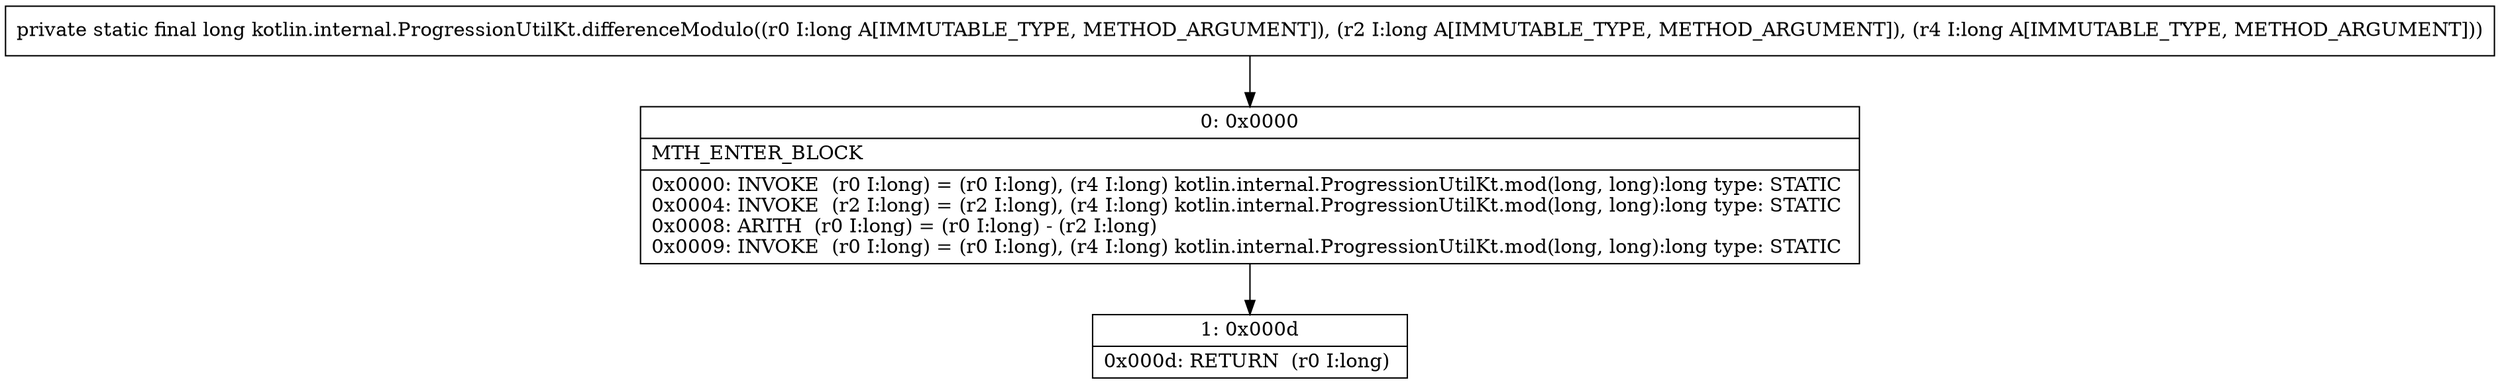 digraph "CFG forkotlin.internal.ProgressionUtilKt.differenceModulo(JJJ)J" {
Node_0 [shape=record,label="{0\:\ 0x0000|MTH_ENTER_BLOCK\l|0x0000: INVOKE  (r0 I:long) = (r0 I:long), (r4 I:long) kotlin.internal.ProgressionUtilKt.mod(long, long):long type: STATIC \l0x0004: INVOKE  (r2 I:long) = (r2 I:long), (r4 I:long) kotlin.internal.ProgressionUtilKt.mod(long, long):long type: STATIC \l0x0008: ARITH  (r0 I:long) = (r0 I:long) \- (r2 I:long) \l0x0009: INVOKE  (r0 I:long) = (r0 I:long), (r4 I:long) kotlin.internal.ProgressionUtilKt.mod(long, long):long type: STATIC \l}"];
Node_1 [shape=record,label="{1\:\ 0x000d|0x000d: RETURN  (r0 I:long) \l}"];
MethodNode[shape=record,label="{private static final long kotlin.internal.ProgressionUtilKt.differenceModulo((r0 I:long A[IMMUTABLE_TYPE, METHOD_ARGUMENT]), (r2 I:long A[IMMUTABLE_TYPE, METHOD_ARGUMENT]), (r4 I:long A[IMMUTABLE_TYPE, METHOD_ARGUMENT])) }"];
MethodNode -> Node_0;
Node_0 -> Node_1;
}

